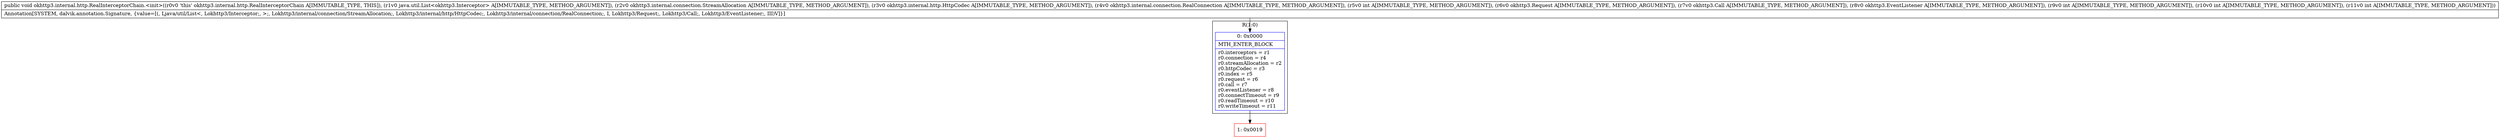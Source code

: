 digraph "CFG forokhttp3.internal.http.RealInterceptorChain.\<init\>(Ljava\/util\/List;Lokhttp3\/internal\/connection\/StreamAllocation;Lokhttp3\/internal\/http\/HttpCodec;Lokhttp3\/internal\/connection\/RealConnection;ILokhttp3\/Request;Lokhttp3\/Call;Lokhttp3\/EventListener;III)V" {
subgraph cluster_Region_1587172553 {
label = "R(1:0)";
node [shape=record,color=blue];
Node_0 [shape=record,label="{0\:\ 0x0000|MTH_ENTER_BLOCK\l|r0.interceptors = r1\lr0.connection = r4\lr0.streamAllocation = r2\lr0.httpCodec = r3\lr0.index = r5\lr0.request = r6\lr0.call = r7\lr0.eventListener = r8\lr0.connectTimeout = r9\lr0.readTimeout = r10\lr0.writeTimeout = r11\l}"];
}
Node_1 [shape=record,color=red,label="{1\:\ 0x0019}"];
MethodNode[shape=record,label="{public void okhttp3.internal.http.RealInterceptorChain.\<init\>((r0v0 'this' okhttp3.internal.http.RealInterceptorChain A[IMMUTABLE_TYPE, THIS]), (r1v0 java.util.List\<okhttp3.Interceptor\> A[IMMUTABLE_TYPE, METHOD_ARGUMENT]), (r2v0 okhttp3.internal.connection.StreamAllocation A[IMMUTABLE_TYPE, METHOD_ARGUMENT]), (r3v0 okhttp3.internal.http.HttpCodec A[IMMUTABLE_TYPE, METHOD_ARGUMENT]), (r4v0 okhttp3.internal.connection.RealConnection A[IMMUTABLE_TYPE, METHOD_ARGUMENT]), (r5v0 int A[IMMUTABLE_TYPE, METHOD_ARGUMENT]), (r6v0 okhttp3.Request A[IMMUTABLE_TYPE, METHOD_ARGUMENT]), (r7v0 okhttp3.Call A[IMMUTABLE_TYPE, METHOD_ARGUMENT]), (r8v0 okhttp3.EventListener A[IMMUTABLE_TYPE, METHOD_ARGUMENT]), (r9v0 int A[IMMUTABLE_TYPE, METHOD_ARGUMENT]), (r10v0 int A[IMMUTABLE_TYPE, METHOD_ARGUMENT]), (r11v0 int A[IMMUTABLE_TYPE, METHOD_ARGUMENT]))  | Annotation[SYSTEM, dalvik.annotation.Signature, \{value=[(, Ljava\/util\/List\<, Lokhttp3\/Interceptor;, \>;, Lokhttp3\/internal\/connection\/StreamAllocation;, Lokhttp3\/internal\/http\/HttpCodec;, Lokhttp3\/internal\/connection\/RealConnection;, I, Lokhttp3\/Request;, Lokhttp3\/Call;, Lokhttp3\/EventListener;, III)V]\}]\l}"];
MethodNode -> Node_0;
Node_0 -> Node_1;
}

